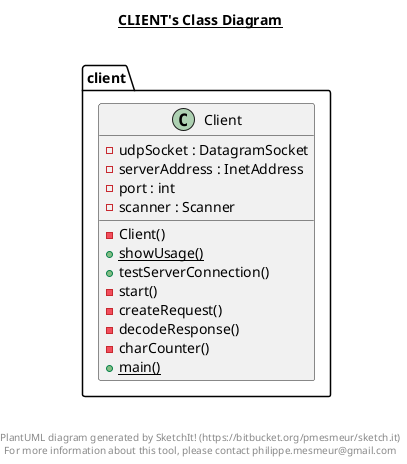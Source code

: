 @startuml

title __CLIENT's Class Diagram__\n

  package client {
    class Client {
        - udpSocket : DatagramSocket
        - serverAddress : InetAddress
        - port : int
        - scanner : Scanner
        - Client()
        {static} + showUsage()
        + testServerConnection()
        - start()
        - createRequest()
        - decodeResponse()
        - charCounter()
        {static} + main()
    }
  }
  



right footer


PlantUML diagram generated by SketchIt! (https://bitbucket.org/pmesmeur/sketch.it)
For more information about this tool, please contact philippe.mesmeur@gmail.com
endfooter

@enduml
